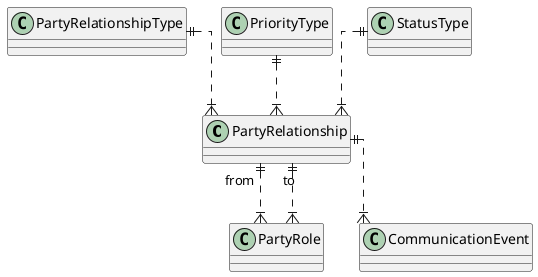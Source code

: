 @startuml
' hide the spot
' hide circle

' avoid problems with angled crows feet
skinparam linetype ortho

PartyRelationship "from"  ||..|{ PartyRole
PartyRelationship "to"  ||..|{ PartyRole
PartyRelationshipType ||..|{ PartyRelationship
PartyRelationship ||..|{ CommunicationEvent
PriorityType ||..|{ PartyRelationship
StatusType ||..|{ PartyRelationship

@enduml
